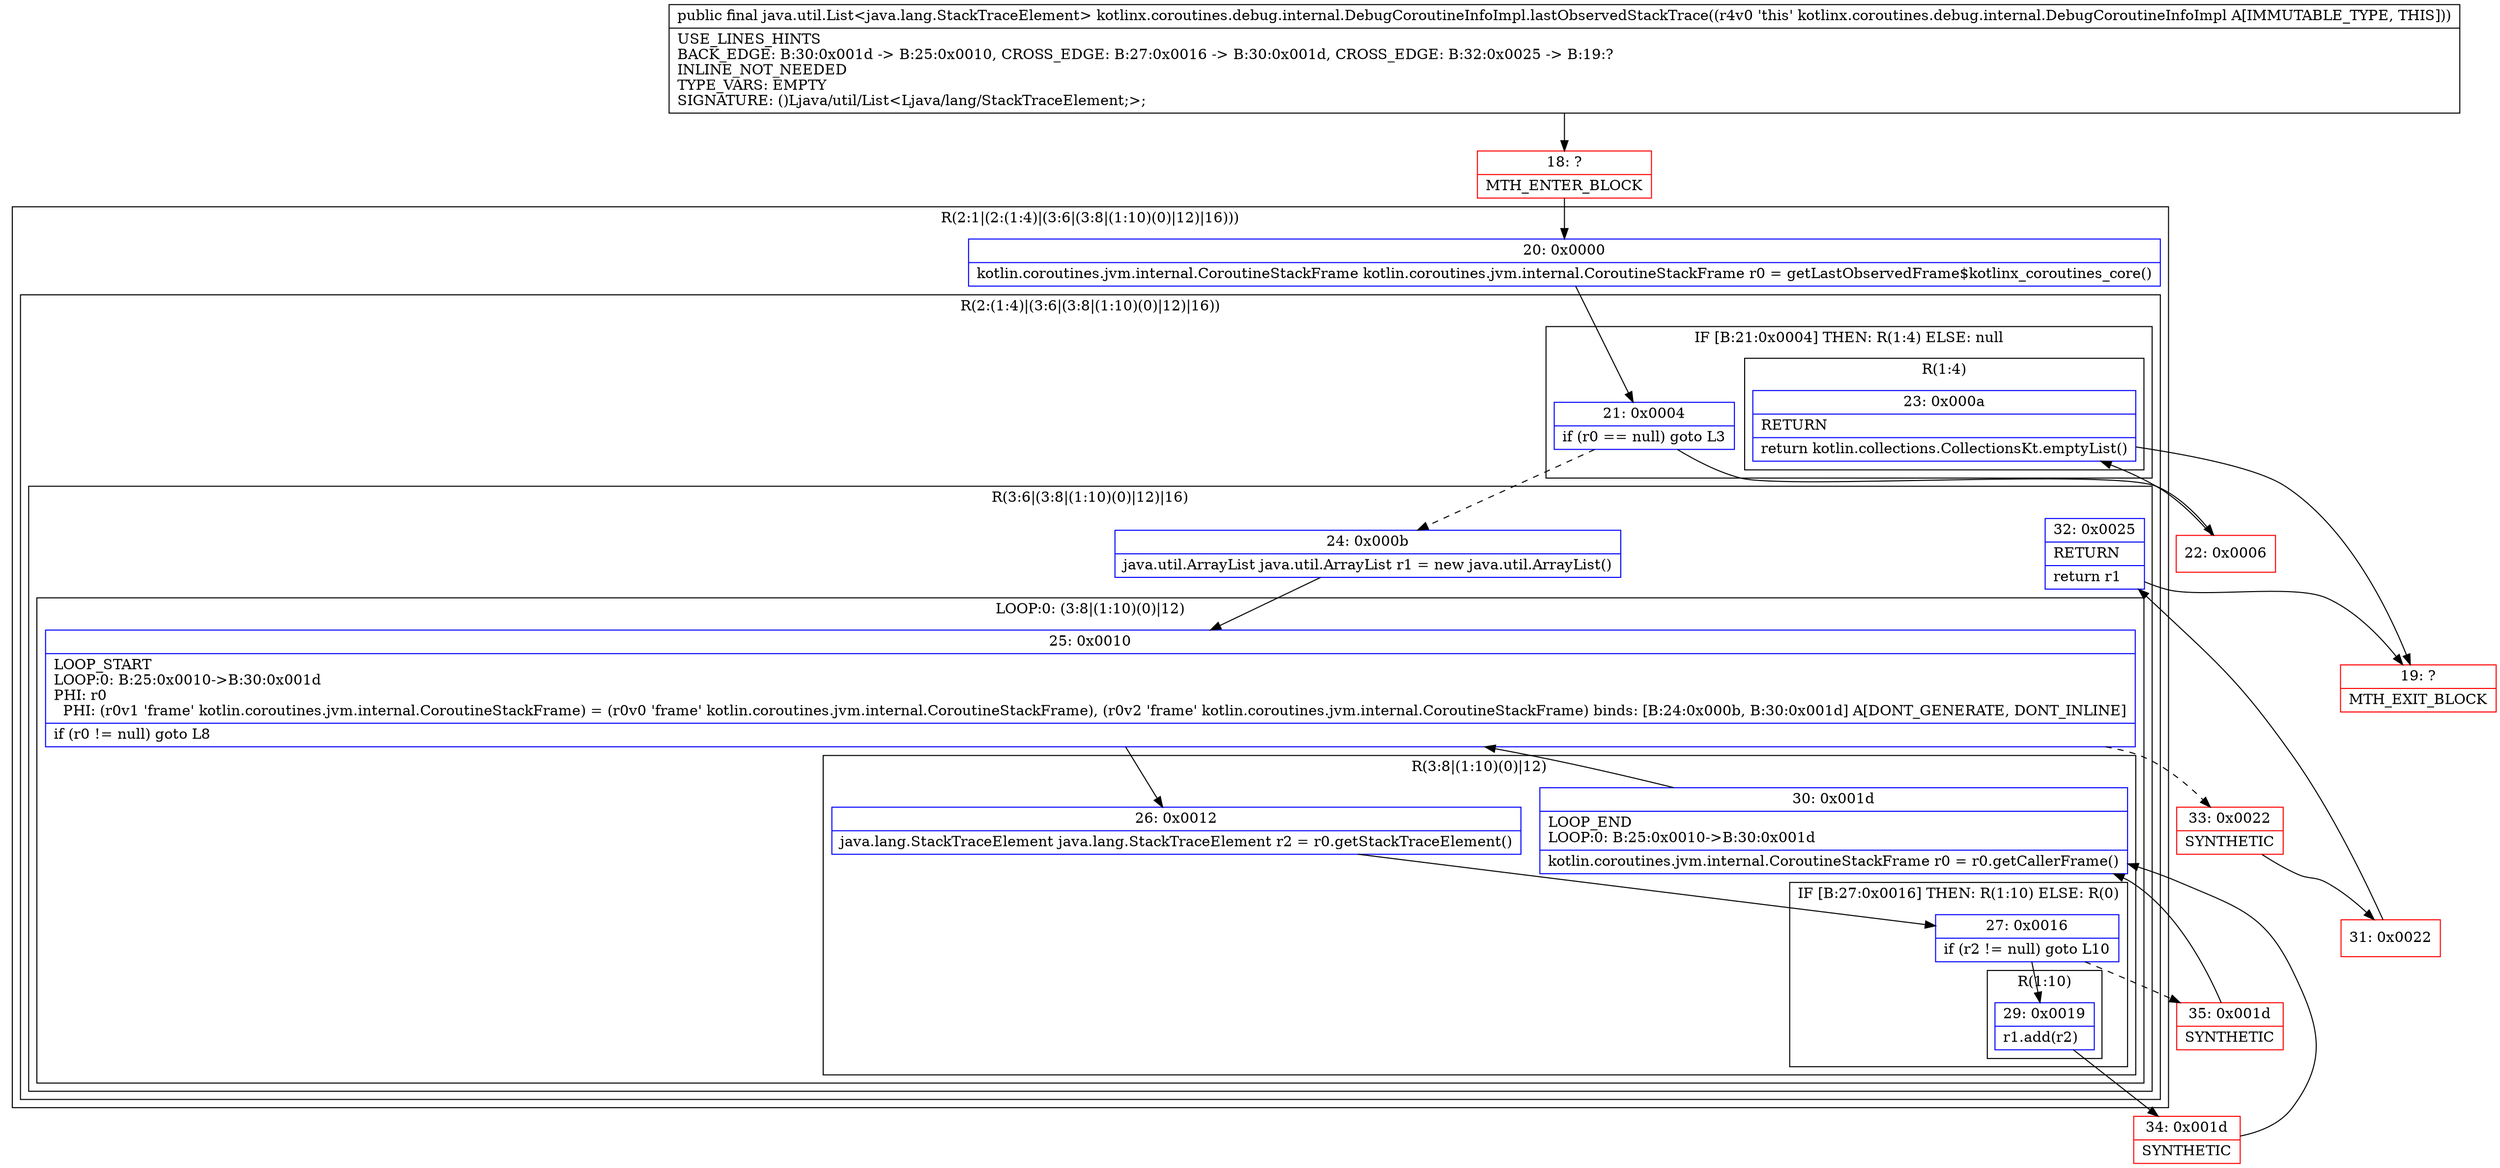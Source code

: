 digraph "CFG forkotlinx.coroutines.debug.internal.DebugCoroutineInfoImpl.lastObservedStackTrace()Ljava\/util\/List;" {
subgraph cluster_Region_113489791 {
label = "R(2:1|(2:(1:4)|(3:6|(3:8|(1:10)(0)|12)|16)))";
node [shape=record,color=blue];
Node_20 [shape=record,label="{20\:\ 0x0000|kotlin.coroutines.jvm.internal.CoroutineStackFrame kotlin.coroutines.jvm.internal.CoroutineStackFrame r0 = getLastObservedFrame$kotlinx_coroutines_core()\l}"];
subgraph cluster_Region_2125017580 {
label = "R(2:(1:4)|(3:6|(3:8|(1:10)(0)|12)|16))";
node [shape=record,color=blue];
subgraph cluster_IfRegion_813732 {
label = "IF [B:21:0x0004] THEN: R(1:4) ELSE: null";
node [shape=record,color=blue];
Node_21 [shape=record,label="{21\:\ 0x0004|if (r0 == null) goto L3\l}"];
subgraph cluster_Region_354452508 {
label = "R(1:4)";
node [shape=record,color=blue];
Node_23 [shape=record,label="{23\:\ 0x000a|RETURN\l|return kotlin.collections.CollectionsKt.emptyList()\l}"];
}
}
subgraph cluster_Region_252669359 {
label = "R(3:6|(3:8|(1:10)(0)|12)|16)";
node [shape=record,color=blue];
Node_24 [shape=record,label="{24\:\ 0x000b|java.util.ArrayList java.util.ArrayList r1 = new java.util.ArrayList()\l}"];
subgraph cluster_LoopRegion_351033346 {
label = "LOOP:0: (3:8|(1:10)(0)|12)";
node [shape=record,color=blue];
Node_25 [shape=record,label="{25\:\ 0x0010|LOOP_START\lLOOP:0: B:25:0x0010\-\>B:30:0x001d\lPHI: r0 \l  PHI: (r0v1 'frame' kotlin.coroutines.jvm.internal.CoroutineStackFrame) = (r0v0 'frame' kotlin.coroutines.jvm.internal.CoroutineStackFrame), (r0v2 'frame' kotlin.coroutines.jvm.internal.CoroutineStackFrame) binds: [B:24:0x000b, B:30:0x001d] A[DONT_GENERATE, DONT_INLINE]\l|if (r0 != null) goto L8\l}"];
subgraph cluster_Region_679663921 {
label = "R(3:8|(1:10)(0)|12)";
node [shape=record,color=blue];
Node_26 [shape=record,label="{26\:\ 0x0012|java.lang.StackTraceElement java.lang.StackTraceElement r2 = r0.getStackTraceElement()\l}"];
subgraph cluster_IfRegion_1379951599 {
label = "IF [B:27:0x0016] THEN: R(1:10) ELSE: R(0)";
node [shape=record,color=blue];
Node_27 [shape=record,label="{27\:\ 0x0016|if (r2 != null) goto L10\l}"];
subgraph cluster_Region_830105134 {
label = "R(1:10)";
node [shape=record,color=blue];
Node_29 [shape=record,label="{29\:\ 0x0019|r1.add(r2)\l}"];
}
subgraph cluster_Region_1656740464 {
label = "R(0)";
node [shape=record,color=blue];
}
}
Node_30 [shape=record,label="{30\:\ 0x001d|LOOP_END\lLOOP:0: B:25:0x0010\-\>B:30:0x001d\l|kotlin.coroutines.jvm.internal.CoroutineStackFrame r0 = r0.getCallerFrame()\l}"];
}
}
Node_32 [shape=record,label="{32\:\ 0x0025|RETURN\l|return r1\l}"];
}
}
}
Node_18 [shape=record,color=red,label="{18\:\ ?|MTH_ENTER_BLOCK\l}"];
Node_22 [shape=record,color=red,label="{22\:\ 0x0006}"];
Node_19 [shape=record,color=red,label="{19\:\ ?|MTH_EXIT_BLOCK\l}"];
Node_34 [shape=record,color=red,label="{34\:\ 0x001d|SYNTHETIC\l}"];
Node_35 [shape=record,color=red,label="{35\:\ 0x001d|SYNTHETIC\l}"];
Node_33 [shape=record,color=red,label="{33\:\ 0x0022|SYNTHETIC\l}"];
Node_31 [shape=record,color=red,label="{31\:\ 0x0022}"];
MethodNode[shape=record,label="{public final java.util.List\<java.lang.StackTraceElement\> kotlinx.coroutines.debug.internal.DebugCoroutineInfoImpl.lastObservedStackTrace((r4v0 'this' kotlinx.coroutines.debug.internal.DebugCoroutineInfoImpl A[IMMUTABLE_TYPE, THIS]))  | USE_LINES_HINTS\lBACK_EDGE: B:30:0x001d \-\> B:25:0x0010, CROSS_EDGE: B:27:0x0016 \-\> B:30:0x001d, CROSS_EDGE: B:32:0x0025 \-\> B:19:?\lINLINE_NOT_NEEDED\lTYPE_VARS: EMPTY\lSIGNATURE: ()Ljava\/util\/List\<Ljava\/lang\/StackTraceElement;\>;\l}"];
MethodNode -> Node_18;Node_20 -> Node_21;
Node_21 -> Node_22;
Node_21 -> Node_24[style=dashed];
Node_23 -> Node_19;
Node_24 -> Node_25;
Node_25 -> Node_26;
Node_25 -> Node_33[style=dashed];
Node_26 -> Node_27;
Node_27 -> Node_29;
Node_27 -> Node_35[style=dashed];
Node_29 -> Node_34;
Node_30 -> Node_25;
Node_32 -> Node_19;
Node_18 -> Node_20;
Node_22 -> Node_23;
Node_34 -> Node_30;
Node_35 -> Node_30;
Node_33 -> Node_31;
Node_31 -> Node_32;
}

